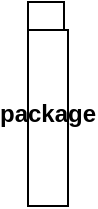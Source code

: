 <mxfile version="24.2.0" type="device">
  <diagram name="Page-1" id="guKjOgXVus8MNe3UhtFh">
    <mxGraphModel dx="1242" dy="585" grid="0" gridSize="10" guides="1" tooltips="1" connect="1" arrows="1" fold="1" page="0" pageScale="1" pageWidth="850" pageHeight="1100" math="0" shadow="0">
      <root>
        <mxCell id="0" />
        <mxCell id="1" parent="0" />
        <mxCell id="eX6WxK1syWEvmVXZEkcf-2" value="package" style="shape=folder;fontStyle=1;spacingTop=10;tabWidth=40;tabHeight=14;tabPosition=left;html=1;whiteSpace=wrap;" vertex="1" parent="1">
          <mxGeometry x="219" y="97" width="20" height="102" as="geometry" />
        </mxCell>
      </root>
    </mxGraphModel>
  </diagram>
</mxfile>
